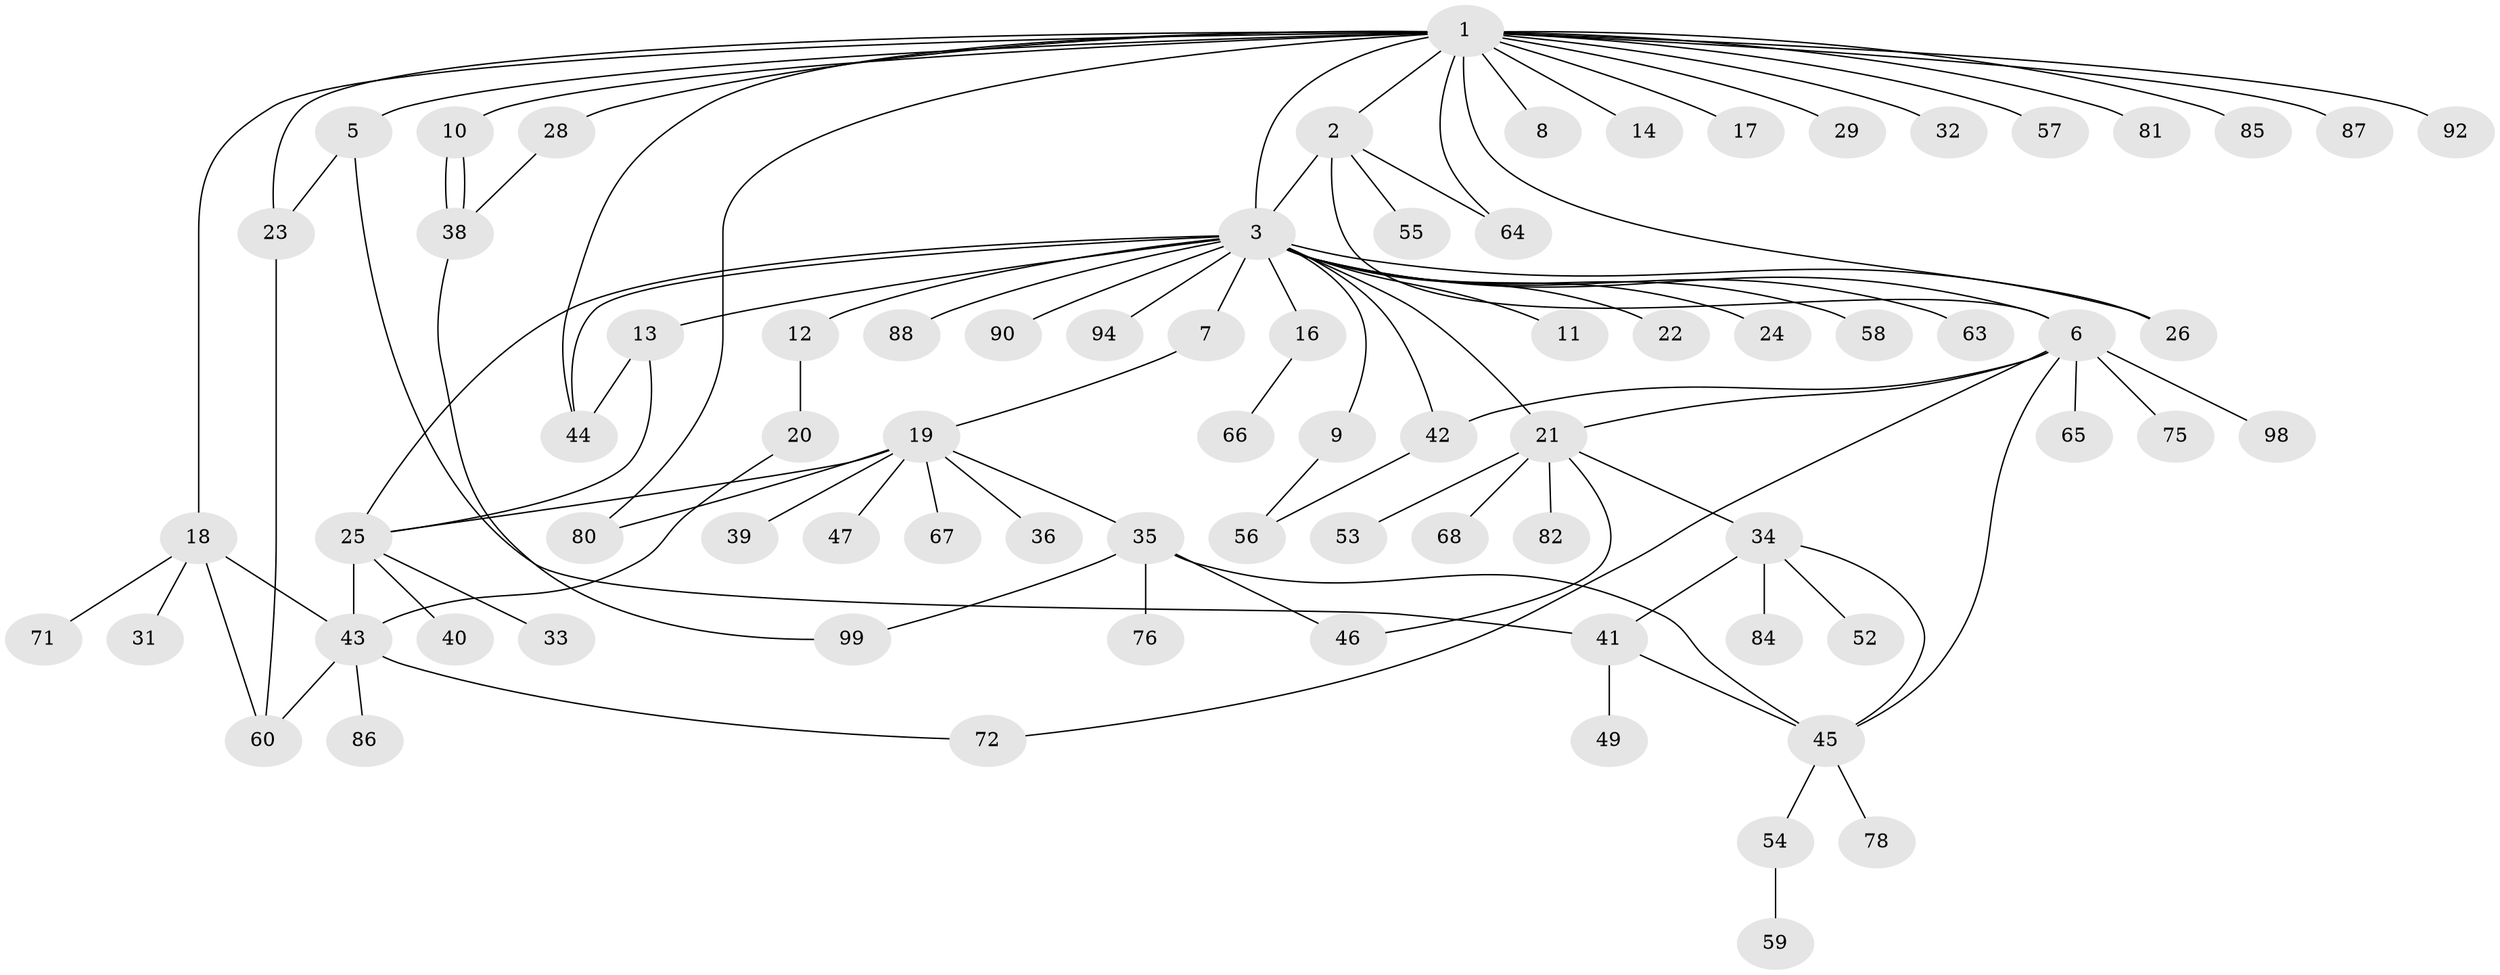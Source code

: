 // original degree distribution, {22: 0.01, 5: 0.06, 10: 0.01, 17: 0.01, 3: 0.07, 9: 0.01, 2: 0.26, 1: 0.49, 6: 0.03, 8: 0.02, 4: 0.03}
// Generated by graph-tools (version 1.1) at 2025/11/02/21/25 10:11:09]
// undirected, 76 vertices, 101 edges
graph export_dot {
graph [start="1"]
  node [color=gray90,style=filled];
  1 [super="+96"];
  2;
  3 [super="+4"];
  5;
  6 [super="+69"];
  7;
  8 [super="+27"];
  9;
  10;
  11 [super="+15"];
  12;
  13;
  14;
  16;
  17;
  18 [super="+30"];
  19 [super="+70"];
  20;
  21 [super="+79"];
  22;
  23 [super="+51"];
  24;
  25 [super="+50"];
  26 [super="+77"];
  28 [super="+61"];
  29;
  31;
  32;
  33;
  34 [super="+37"];
  35 [super="+48"];
  36;
  38 [super="+91"];
  39;
  40 [super="+73"];
  41 [super="+93"];
  42 [super="+83"];
  43 [super="+62"];
  44 [super="+74"];
  45 [super="+97"];
  46 [super="+100"];
  47;
  49;
  52;
  53;
  54;
  55;
  56 [super="+89"];
  57;
  58;
  59;
  60;
  63;
  64;
  65;
  66;
  67;
  68;
  71;
  72;
  75;
  76;
  78;
  80;
  81;
  82;
  84;
  85;
  86;
  87;
  88;
  90;
  92;
  94 [super="+95"];
  98;
  99;
  1 -- 2;
  1 -- 3;
  1 -- 5;
  1 -- 8;
  1 -- 10;
  1 -- 14;
  1 -- 17;
  1 -- 18;
  1 -- 28;
  1 -- 29;
  1 -- 32;
  1 -- 44;
  1 -- 57;
  1 -- 64;
  1 -- 80;
  1 -- 81;
  1 -- 85;
  1 -- 87;
  1 -- 92;
  1 -- 26;
  1 -- 23;
  2 -- 55;
  2 -- 64;
  2 -- 3;
  2 -- 6;
  3 -- 6;
  3 -- 9;
  3 -- 11;
  3 -- 13;
  3 -- 42 [weight=2];
  3 -- 58;
  3 -- 88;
  3 -- 7;
  3 -- 12;
  3 -- 16;
  3 -- 21 [weight=2];
  3 -- 22;
  3 -- 24;
  3 -- 90;
  3 -- 26;
  3 -- 94;
  3 -- 44;
  3 -- 63;
  3 -- 25;
  5 -- 23;
  5 -- 41;
  6 -- 21;
  6 -- 42;
  6 -- 45;
  6 -- 65;
  6 -- 72;
  6 -- 75;
  6 -- 98;
  7 -- 19;
  9 -- 56;
  10 -- 38;
  10 -- 38;
  12 -- 20;
  13 -- 25;
  13 -- 44;
  16 -- 66;
  18 -- 31;
  18 -- 43;
  18 -- 60;
  18 -- 71;
  19 -- 35;
  19 -- 36;
  19 -- 39;
  19 -- 47;
  19 -- 67;
  19 -- 80;
  19 -- 25;
  20 -- 43;
  21 -- 34;
  21 -- 46;
  21 -- 53;
  21 -- 68;
  21 -- 82;
  23 -- 60;
  25 -- 33;
  25 -- 40;
  25 -- 43;
  28 -- 38;
  34 -- 41;
  34 -- 52;
  34 -- 84;
  34 -- 45;
  35 -- 99;
  35 -- 76;
  35 -- 45;
  35 -- 46;
  38 -- 99;
  41 -- 49;
  41 -- 45;
  42 -- 56;
  43 -- 86;
  43 -- 72;
  43 -- 60;
  45 -- 54;
  45 -- 78;
  54 -- 59;
}
